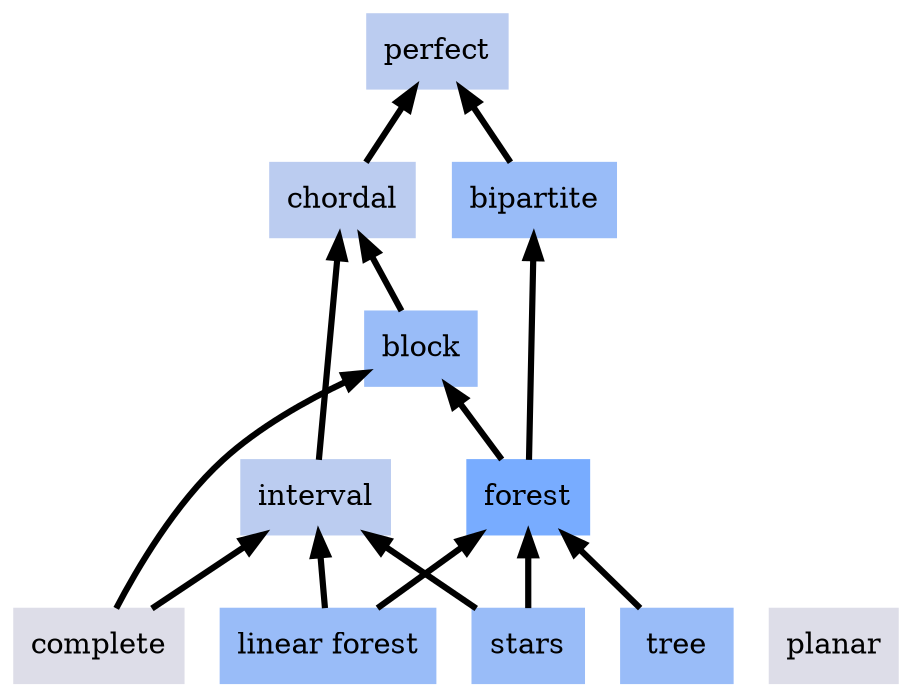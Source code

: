digraph local_JngPPm {
	node [color=lightblue2 style=filled]
	margin=0.04 size="6,6"
	rankdir = BT
	"n_10JR3F" [label="stars" URL="/parameters/html/10JR3F" color="#99bcf8" shape=box]
	"n_QrxQsH" [label="block" URL="/parameters/html/QrxQsH" color="#99bcf8" shape=box]
	"n_loZ5LD" [label="planar" URL="/parameters/html/loZ5LD" color="#dddde8" shape=box]
	"n_Cv1PaJ" [label="chordal" URL="/parameters/html/Cv1PaJ" color="#bbccf0" shape=box]
	"n_p5skoj" [label="interval" URL="/parameters/html/p5skoj" color="#bbccf0" shape=box]
	"n_cLHJkW" [label="bipartite" URL="/parameters/html/cLHJkW" color="#99bcf8" shape=box]
	"n_rJyICu" [label="tree" URL="/parameters/html/rJyICu" color="#99bcf8" shape=box]
	"n_EhdXNA" [label="complete" URL="/parameters/html/EhdXNA" color="#dddde8" shape=box]
	"n_JngPPm" [label="forest" URL="/parameters/html/JngPPm" color="#78acff" shape=box]
	"n_RmssrZ" [label="perfect" URL="/parameters/html/RmssrZ" color="#bbccf0" shape=box]
	"n_skQuFN" [label="linear forest" URL="/parameters/html/skQuFN" color="#99bcf8" shape=box]
	"n_10JR3F" -> "n_p5skoj" [label="" decorate=true lblstyle="above, sloped" weight="100" penwidth="3.0"]
	"n_p5skoj" -> "n_Cv1PaJ" [label="" decorate=true lblstyle="above, sloped" weight="100" penwidth="3.0"]
	"n_rJyICu" -> "n_JngPPm" [label="" decorate=true lblstyle="above, sloped" weight="100" penwidth="3.0"]
	"n_skQuFN" -> "n_JngPPm" [label="" decorate=true lblstyle="above, sloped" weight="100" penwidth="3.0"]
	"n_JngPPm" -> "n_cLHJkW" [label="" decorate=true lblstyle="above, sloped" weight="100" penwidth="3.0"]
	"n_Cv1PaJ" -> "n_RmssrZ" [label="" decorate=true lblstyle="above, sloped" weight="100" penwidth="3.0"]
	"n_cLHJkW" -> "n_RmssrZ" [label="" decorate=true lblstyle="above, sloped" weight="100" penwidth="3.0"]
	"n_skQuFN" -> "n_p5skoj" [label="" decorate=true lblstyle="above, sloped" weight="100" penwidth="3.0"]
	"n_EhdXNA" -> "n_p5skoj" [label="" decorate=true lblstyle="above, sloped" weight="100" penwidth="3.0"]
	"n_JngPPm" -> "n_QrxQsH" [label="" decorate=true lblstyle="above, sloped" weight="100" penwidth="3.0"]
	"n_10JR3F" -> "n_JngPPm" [label="" decorate=true lblstyle="above, sloped" weight="100" penwidth="3.0"]
	"n_QrxQsH" -> "n_Cv1PaJ" [label="" decorate=true lblstyle="above, sloped" weight="100" penwidth="3.0"]
	"n_EhdXNA" -> "n_QrxQsH" [label="" decorate=true lblstyle="above, sloped" weight="100" penwidth="3.0"]
}
